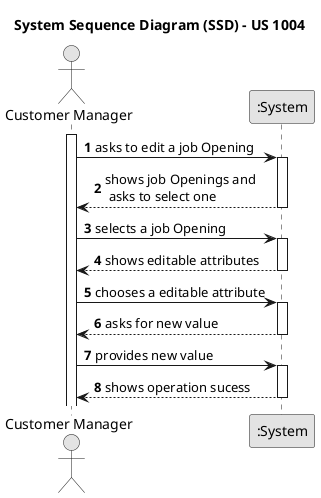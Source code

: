 @startuml
skinparam monochrome true
skinparam packageStyle rectangle
skinparam shadowing false

title System Sequence Diagram (SSD) - US 1004

autonumber

actor "Customer Manager" as User
participant ":System" as System

activate User

    User -> System: asks to edit a job Opening
        activate System

    System--> User : shows job Openings and \n asks to select one
        deactivate System

    User -> System: selects a job Opening
        activate System

    System--> User : shows editable attributes
        deactivate System

    User -> System: chooses a editable attribute
            activate System

    System--> User : asks for new value
        deactivate System

    User -> System: provides new value
        activate System

    System--> User : shows operation sucess
        deactivate System





@enduml